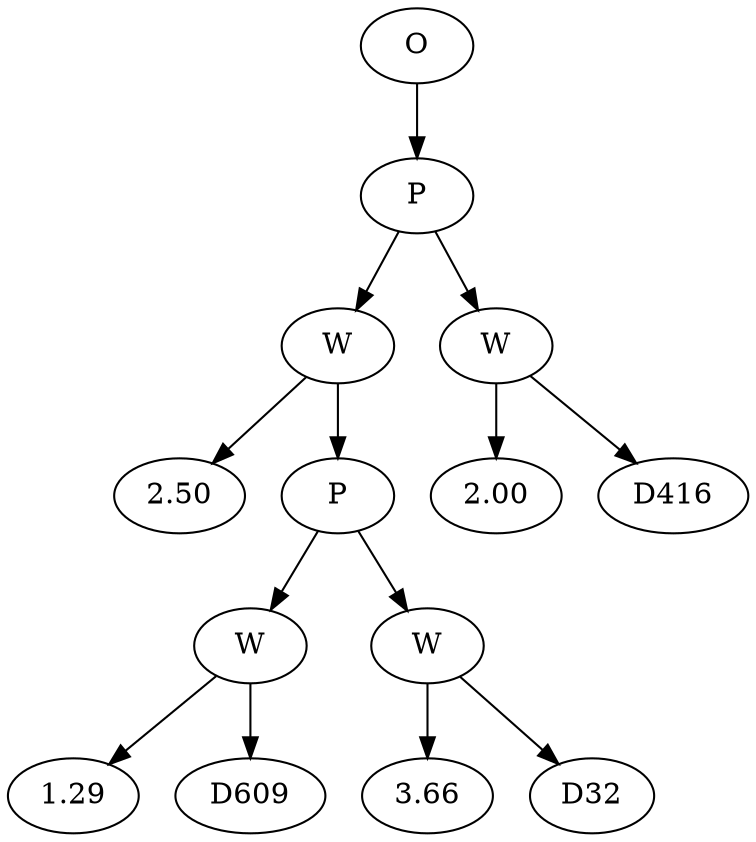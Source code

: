 // Tree
digraph {
	2988163 [label=O]
	2988164 [label=P]
	2988163 -> 2988164
	2988165 [label=W]
	2988164 -> 2988165
	2988166 [label=2.50]
	2988165 -> 2988166
	2988167 [label=P]
	2988165 -> 2988167
	2988168 [label=W]
	2988167 -> 2988168
	2988169 [label=1.29]
	2988168 -> 2988169
	2988170 [label=D609]
	2988168 -> 2988170
	2988171 [label=W]
	2988167 -> 2988171
	2988172 [label=3.66]
	2988171 -> 2988172
	2988173 [label=D32]
	2988171 -> 2988173
	2988174 [label=W]
	2988164 -> 2988174
	2988175 [label=2.00]
	2988174 -> 2988175
	2988176 [label=D416]
	2988174 -> 2988176
}
